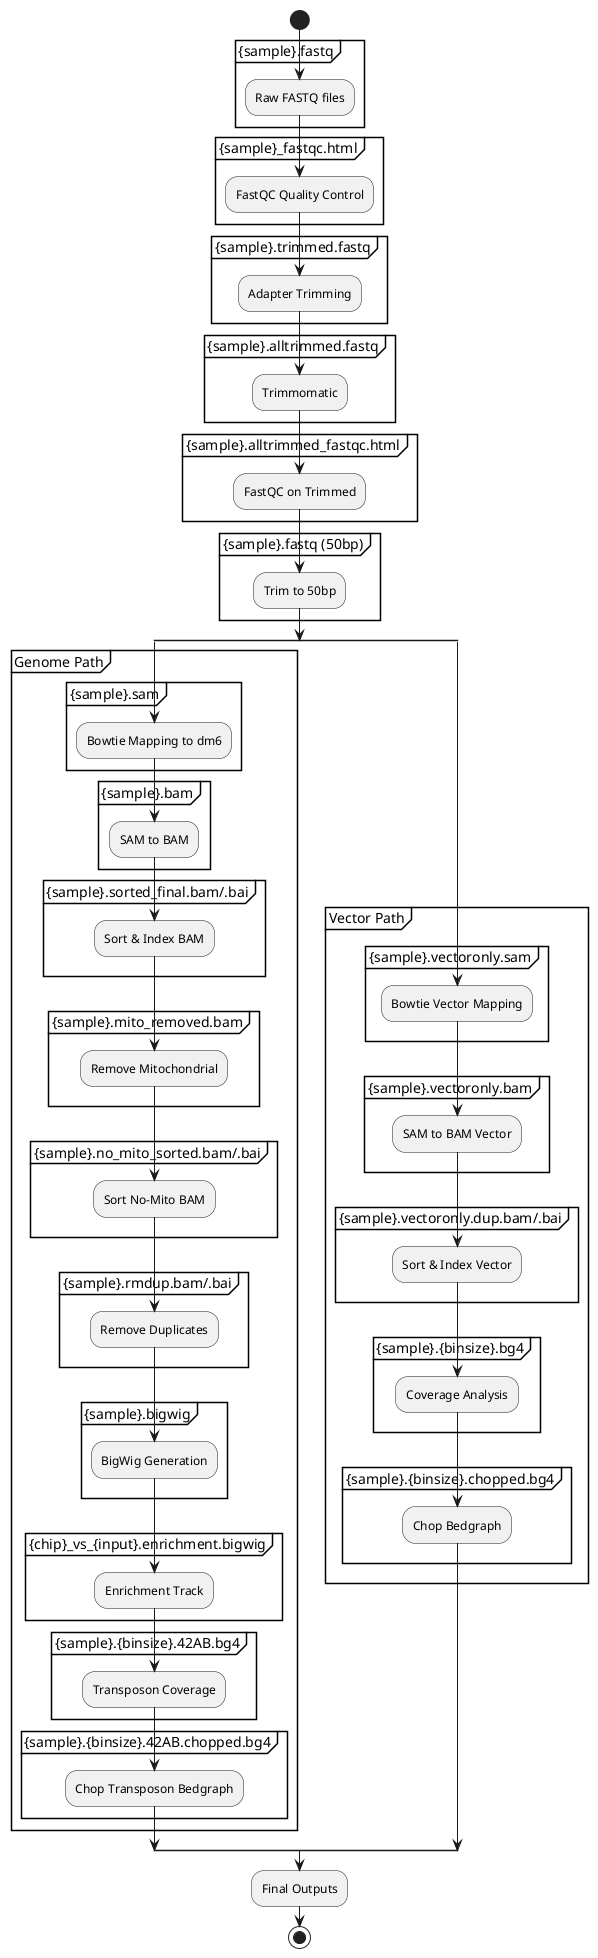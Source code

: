 @startuml chipseq_workflow
start

partition "{sample}.fastq" {
:Raw FASTQ files;
}

partition "{sample}_fastqc.html" {
:FastQC Quality Control;
}

partition "{sample}.trimmed.fastq" {
:Adapter Trimming;
}

partition "{sample}.alltrimmed.fastq" {
:Trimmomatic;
}

partition "{sample}.alltrimmed_fastqc.html" {
:FastQC on Trimmed;
}

partition "{sample}.fastq (50bp)" {
:Trim to 50bp;
}

split
  partition "Genome Path" {
    partition "{sample}.sam" {
    :Bowtie Mapping to dm6;
    }
    partition "{sample}.bam" {
    :SAM to BAM;
    }
    partition "{sample}.sorted_final.bam/.bai" {
    :Sort & Index BAM;
    }
    partition "{sample}.mito_removed.bam" {
    :Remove Mitochondrial;
    }
    partition "{sample}.no_mito_sorted.bam/.bai" {
    :Sort No-Mito BAM;
    }
    partition "{sample}.rmdup.bam/.bai" {
    :Remove Duplicates;
    }
    partition "{sample}.bigwig" {
    :BigWig Generation;
    }
    partition "{chip}_vs_{input}.enrichment.bigwig" {
    :Enrichment Track;
    }
    partition "{sample}.{binsize}.42AB.bg4" {
    :Transposon Coverage;
    }
    partition "{sample}.{binsize}.42AB.chopped.bg4" {
    :Chop Transposon Bedgraph;
    }
  }

split again
  partition "Vector Path" {
    partition "{sample}.vectoronly.sam" {
    :Bowtie Vector Mapping;
    }
    partition "{sample}.vectoronly.bam" {
    :SAM to BAM Vector;
    }
    partition "{sample}.vectoronly.dup.bam/.bai" {
    :Sort & Index Vector;
    }
    partition "{sample}.{binsize}.bg4" {
    :Coverage Analysis;
    }
    partition "{sample}.{binsize}.chopped.bg4" {
    :Chop Bedgraph;
    }
  }

split end

:Final Outputs;

stop
@enduml